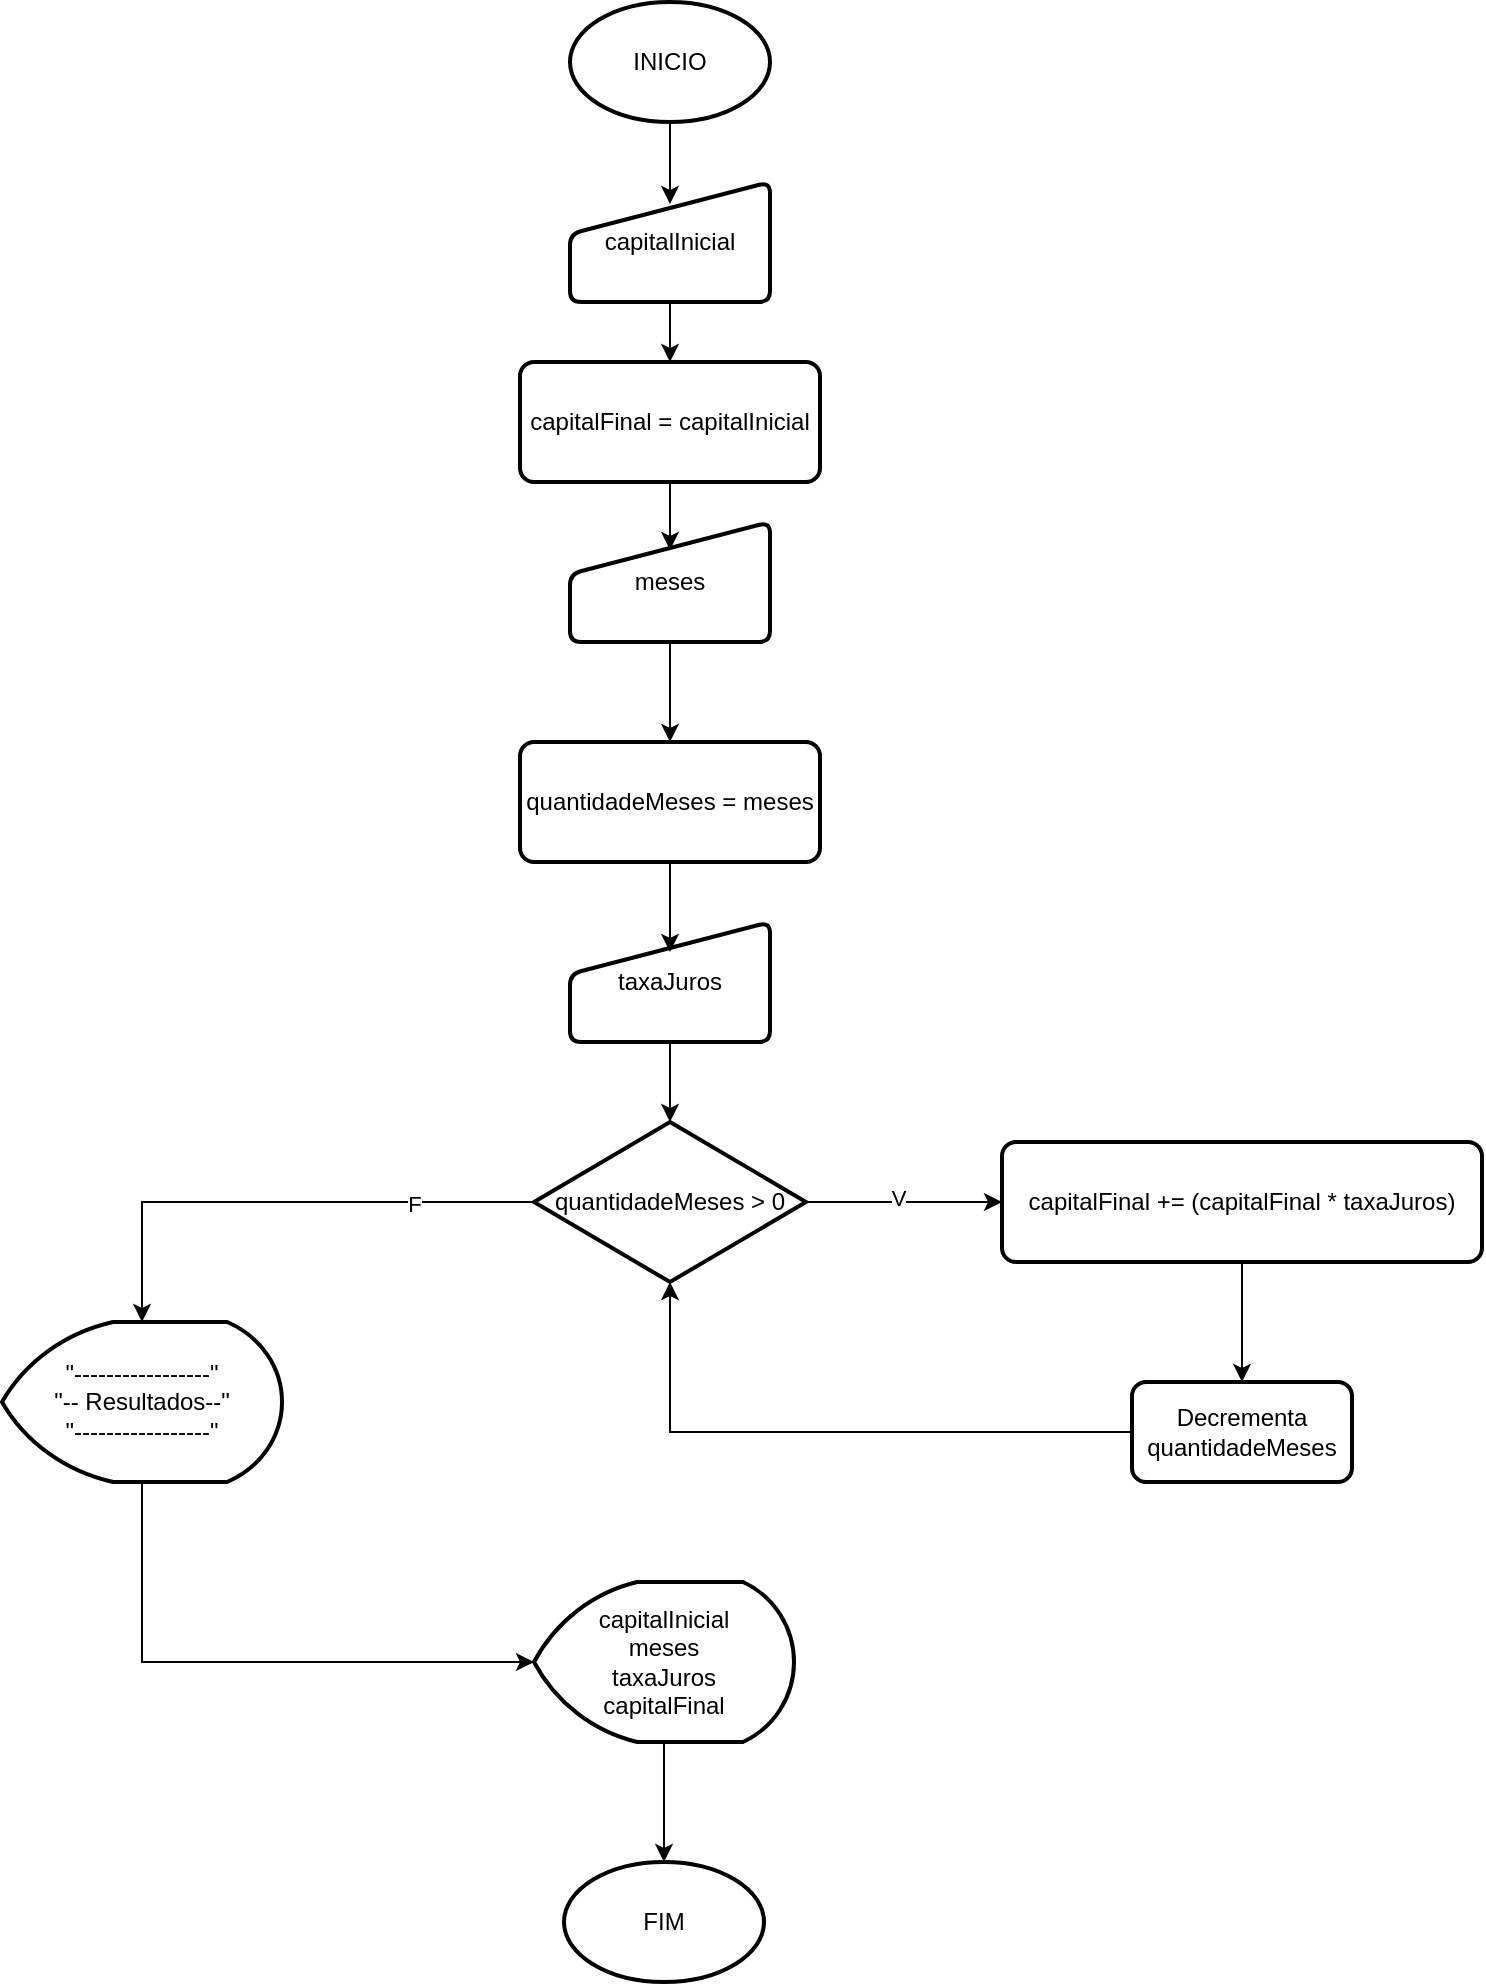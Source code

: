 <mxfile version="25.0.3">
  <diagram name="Página-1" id="8gOijgAzSB16o9A3isOE">
    <mxGraphModel dx="1393" dy="763" grid="1" gridSize="10" guides="1" tooltips="1" connect="1" arrows="1" fold="1" page="1" pageScale="1" pageWidth="827" pageHeight="1169" math="0" shadow="0">
      <root>
        <mxCell id="0" />
        <mxCell id="1" parent="0" />
        <mxCell id="BIx6RFWFegddTs1Po2Gy-1" value="INICIO" style="strokeWidth=2;html=1;shape=mxgraph.flowchart.start_1;whiteSpace=wrap;" vertex="1" parent="1">
          <mxGeometry x="364" y="20" width="100" height="60" as="geometry" />
        </mxCell>
        <mxCell id="BIx6RFWFegddTs1Po2Gy-2" value="FIM" style="strokeWidth=2;html=1;shape=mxgraph.flowchart.start_1;whiteSpace=wrap;" vertex="1" parent="1">
          <mxGeometry x="361" y="950" width="100" height="60" as="geometry" />
        </mxCell>
        <mxCell id="BIx6RFWFegddTs1Po2Gy-15" style="edgeStyle=orthogonalEdgeStyle;rounded=0;orthogonalLoop=1;jettySize=auto;html=1;" edge="1" parent="1" source="BIx6RFWFegddTs1Po2Gy-3" target="BIx6RFWFegddTs1Po2Gy-13">
          <mxGeometry relative="1" as="geometry" />
        </mxCell>
        <mxCell id="BIx6RFWFegddTs1Po2Gy-3" value="capitalInicial" style="html=1;strokeWidth=2;shape=manualInput;whiteSpace=wrap;rounded=1;size=26;arcSize=11;" vertex="1" parent="1">
          <mxGeometry x="364" y="110" width="100" height="60" as="geometry" />
        </mxCell>
        <mxCell id="BIx6RFWFegddTs1Po2Gy-21" style="edgeStyle=orthogonalEdgeStyle;rounded=0;orthogonalLoop=1;jettySize=auto;html=1;entryX=0.5;entryY=0;entryDx=0;entryDy=0;" edge="1" parent="1" source="BIx6RFWFegddTs1Po2Gy-5" target="BIx6RFWFegddTs1Po2Gy-20">
          <mxGeometry relative="1" as="geometry" />
        </mxCell>
        <mxCell id="BIx6RFWFegddTs1Po2Gy-5" value="meses" style="html=1;strokeWidth=2;shape=manualInput;whiteSpace=wrap;rounded=1;size=26;arcSize=11;" vertex="1" parent="1">
          <mxGeometry x="364" y="280" width="100" height="60" as="geometry" />
        </mxCell>
        <mxCell id="BIx6RFWFegddTs1Po2Gy-7" value="taxaJuros" style="html=1;strokeWidth=2;shape=manualInput;whiteSpace=wrap;rounded=1;size=26;arcSize=11;" vertex="1" parent="1">
          <mxGeometry x="364" y="480" width="100" height="60" as="geometry" />
        </mxCell>
        <mxCell id="BIx6RFWFegddTs1Po2Gy-23" style="edgeStyle=orthogonalEdgeStyle;rounded=0;orthogonalLoop=1;jettySize=auto;html=1;entryX=0;entryY=0.5;entryDx=0;entryDy=0;" edge="1" parent="1" source="BIx6RFWFegddTs1Po2Gy-9" target="BIx6RFWFegddTs1Po2Gy-11">
          <mxGeometry relative="1" as="geometry" />
        </mxCell>
        <mxCell id="BIx6RFWFegddTs1Po2Gy-24" value="V" style="edgeLabel;html=1;align=center;verticalAlign=middle;resizable=0;points=[];" vertex="1" connectable="0" parent="BIx6RFWFegddTs1Po2Gy-23">
          <mxGeometry x="-0.061" y="2" relative="1" as="geometry">
            <mxPoint as="offset" />
          </mxGeometry>
        </mxCell>
        <mxCell id="BIx6RFWFegddTs1Po2Gy-9" value="quantidadeMeses &amp;gt; 0" style="strokeWidth=2;html=1;shape=mxgraph.flowchart.decision;whiteSpace=wrap;" vertex="1" parent="1">
          <mxGeometry x="346" y="580" width="136" height="80" as="geometry" />
        </mxCell>
        <mxCell id="BIx6RFWFegddTs1Po2Gy-10" style="edgeStyle=orthogonalEdgeStyle;rounded=0;orthogonalLoop=1;jettySize=auto;html=1;entryX=0.5;entryY=0;entryDx=0;entryDy=0;entryPerimeter=0;" edge="1" parent="1" source="BIx6RFWFegddTs1Po2Gy-7" target="BIx6RFWFegddTs1Po2Gy-9">
          <mxGeometry relative="1" as="geometry" />
        </mxCell>
        <mxCell id="BIx6RFWFegddTs1Po2Gy-19" style="edgeStyle=orthogonalEdgeStyle;rounded=0;orthogonalLoop=1;jettySize=auto;html=1;entryX=0.5;entryY=0;entryDx=0;entryDy=0;" edge="1" parent="1" source="BIx6RFWFegddTs1Po2Gy-11" target="BIx6RFWFegddTs1Po2Gy-18">
          <mxGeometry relative="1" as="geometry" />
        </mxCell>
        <mxCell id="BIx6RFWFegddTs1Po2Gy-11" value="capitalFinal += (capitalFinal * taxaJuros)" style="rounded=1;whiteSpace=wrap;html=1;absoluteArcSize=1;arcSize=14;strokeWidth=2;" vertex="1" parent="1">
          <mxGeometry x="580" y="590" width="240" height="60" as="geometry" />
        </mxCell>
        <mxCell id="BIx6RFWFegddTs1Po2Gy-13" value="capitalFinal = capitalInicial" style="rounded=1;whiteSpace=wrap;html=1;absoluteArcSize=1;arcSize=14;strokeWidth=2;" vertex="1" parent="1">
          <mxGeometry x="339" y="200" width="150" height="60" as="geometry" />
        </mxCell>
        <mxCell id="BIx6RFWFegddTs1Po2Gy-14" style="edgeStyle=orthogonalEdgeStyle;rounded=0;orthogonalLoop=1;jettySize=auto;html=1;entryX=0.5;entryY=0.183;entryDx=0;entryDy=0;entryPerimeter=0;" edge="1" parent="1" source="BIx6RFWFegddTs1Po2Gy-1" target="BIx6RFWFegddTs1Po2Gy-3">
          <mxGeometry relative="1" as="geometry" />
        </mxCell>
        <mxCell id="BIx6RFWFegddTs1Po2Gy-16" style="edgeStyle=orthogonalEdgeStyle;rounded=0;orthogonalLoop=1;jettySize=auto;html=1;entryX=0.5;entryY=0.233;entryDx=0;entryDy=0;entryPerimeter=0;" edge="1" parent="1" source="BIx6RFWFegddTs1Po2Gy-13" target="BIx6RFWFegddTs1Po2Gy-5">
          <mxGeometry relative="1" as="geometry" />
        </mxCell>
        <mxCell id="BIx6RFWFegddTs1Po2Gy-18" value="Decrementa quantidadeMeses" style="rounded=1;whiteSpace=wrap;html=1;absoluteArcSize=1;arcSize=14;strokeWidth=2;" vertex="1" parent="1">
          <mxGeometry x="645" y="710" width="110" height="50" as="geometry" />
        </mxCell>
        <mxCell id="BIx6RFWFegddTs1Po2Gy-20" value="quantidadeMeses = meses" style="rounded=1;whiteSpace=wrap;html=1;absoluteArcSize=1;arcSize=14;strokeWidth=2;" vertex="1" parent="1">
          <mxGeometry x="339" y="390" width="150" height="60" as="geometry" />
        </mxCell>
        <mxCell id="BIx6RFWFegddTs1Po2Gy-22" style="edgeStyle=orthogonalEdgeStyle;rounded=0;orthogonalLoop=1;jettySize=auto;html=1;entryX=0.5;entryY=0.25;entryDx=0;entryDy=0;entryPerimeter=0;" edge="1" parent="1" source="BIx6RFWFegddTs1Po2Gy-20" target="BIx6RFWFegddTs1Po2Gy-7">
          <mxGeometry relative="1" as="geometry" />
        </mxCell>
        <mxCell id="BIx6RFWFegddTs1Po2Gy-25" value="&quot;-----------------&quot;&lt;div&gt;&quot;-- Resultados--&quot;&lt;/div&gt;&lt;div&gt;&quot;-----------------&quot;&lt;br&gt;&lt;/div&gt;" style="strokeWidth=2;html=1;shape=mxgraph.flowchart.display;whiteSpace=wrap;" vertex="1" parent="1">
          <mxGeometry x="80" y="680" width="140" height="80" as="geometry" />
        </mxCell>
        <mxCell id="BIx6RFWFegddTs1Po2Gy-26" style="edgeStyle=orthogonalEdgeStyle;rounded=0;orthogonalLoop=1;jettySize=auto;html=1;entryX=0.5;entryY=0;entryDx=0;entryDy=0;entryPerimeter=0;" edge="1" parent="1" source="BIx6RFWFegddTs1Po2Gy-9" target="BIx6RFWFegddTs1Po2Gy-25">
          <mxGeometry relative="1" as="geometry" />
        </mxCell>
        <mxCell id="BIx6RFWFegddTs1Po2Gy-27" value="F" style="edgeLabel;html=1;align=center;verticalAlign=middle;resizable=0;points=[];" vertex="1" connectable="0" parent="BIx6RFWFegddTs1Po2Gy-26">
          <mxGeometry x="-0.531" y="1" relative="1" as="geometry">
            <mxPoint as="offset" />
          </mxGeometry>
        </mxCell>
        <mxCell id="BIx6RFWFegddTs1Po2Gy-30" style="edgeStyle=orthogonalEdgeStyle;rounded=0;orthogonalLoop=1;jettySize=auto;html=1;" edge="1" parent="1" source="BIx6RFWFegddTs1Po2Gy-28" target="BIx6RFWFegddTs1Po2Gy-2">
          <mxGeometry relative="1" as="geometry" />
        </mxCell>
        <mxCell id="BIx6RFWFegddTs1Po2Gy-28" value="capitalInicial&lt;div&gt;meses&lt;/div&gt;&lt;div&gt;taxaJuros&lt;/div&gt;&lt;div&gt;capitalFinal&lt;/div&gt;" style="strokeWidth=2;html=1;shape=mxgraph.flowchart.display;whiteSpace=wrap;" vertex="1" parent="1">
          <mxGeometry x="346" y="810" width="130" height="80" as="geometry" />
        </mxCell>
        <mxCell id="BIx6RFWFegddTs1Po2Gy-29" style="edgeStyle=orthogonalEdgeStyle;rounded=0;orthogonalLoop=1;jettySize=auto;html=1;entryX=0;entryY=0.5;entryDx=0;entryDy=0;entryPerimeter=0;" edge="1" parent="1" source="BIx6RFWFegddTs1Po2Gy-25" target="BIx6RFWFegddTs1Po2Gy-28">
          <mxGeometry relative="1" as="geometry">
            <Array as="points">
              <mxPoint x="150" y="850" />
            </Array>
          </mxGeometry>
        </mxCell>
        <mxCell id="BIx6RFWFegddTs1Po2Gy-31" style="edgeStyle=orthogonalEdgeStyle;rounded=0;orthogonalLoop=1;jettySize=auto;html=1;entryX=0.5;entryY=1;entryDx=0;entryDy=0;entryPerimeter=0;" edge="1" parent="1" source="BIx6RFWFegddTs1Po2Gy-18" target="BIx6RFWFegddTs1Po2Gy-9">
          <mxGeometry relative="1" as="geometry" />
        </mxCell>
      </root>
    </mxGraphModel>
  </diagram>
</mxfile>
